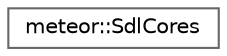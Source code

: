 digraph "Graphical Class Hierarchy"
{
 // LATEX_PDF_SIZE
  bgcolor="transparent";
  edge [fontname=Helvetica,fontsize=10,labelfontname=Helvetica,labelfontsize=10];
  node [fontname=Helvetica,fontsize=10,shape=box,height=0.2,width=0.4];
  rankdir="LR";
  Node0 [id="Node000000",label="meteor::SdlCores",height=0.2,width=0.4,color="grey40", fillcolor="white", style="filled",URL="$classmeteor_1_1_sdl_cores.html",tooltip="Global references to meteor core instances."];
}
